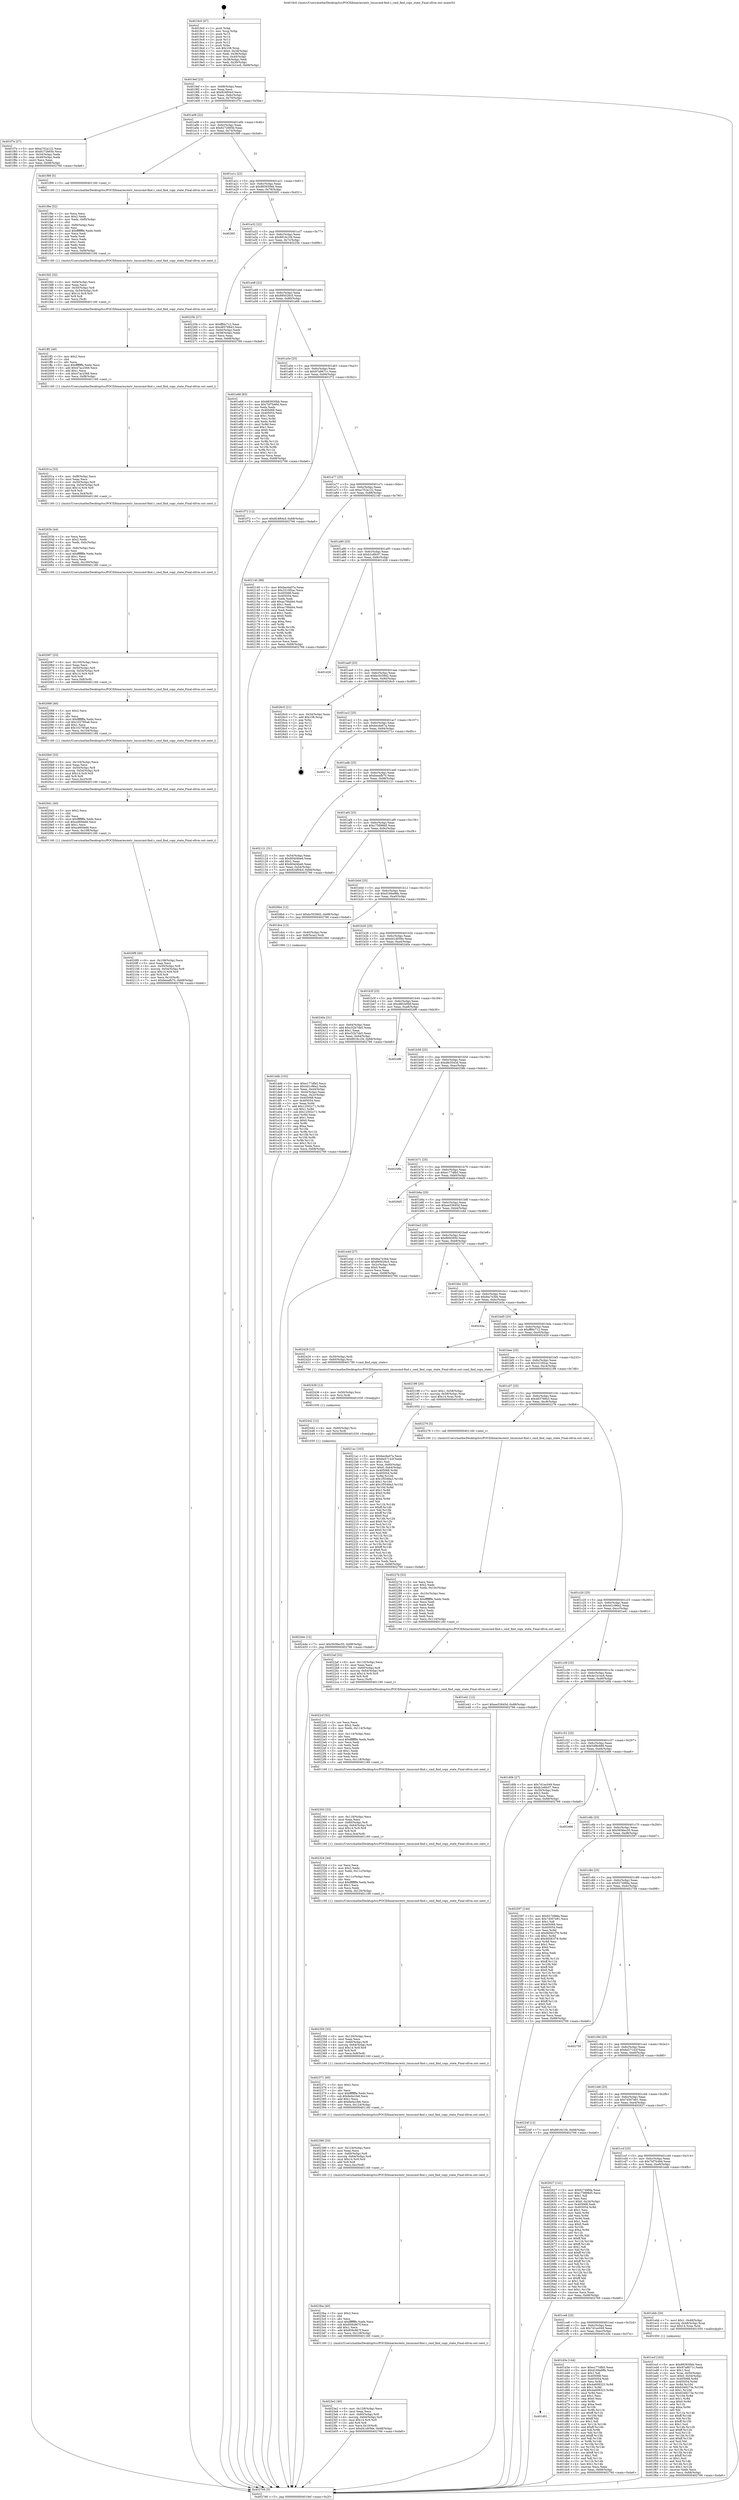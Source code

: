 digraph "0x4019c0" {
  label = "0x4019c0 (/mnt/c/Users/mathe/Desktop/tcc/POCII/binaries/extr_tmuxcmd-find.c_cmd_find_copy_state_Final-ollvm.out::main(0))"
  labelloc = "t"
  node[shape=record]

  Entry [label="",width=0.3,height=0.3,shape=circle,fillcolor=black,style=filled]
  "0x4019ef" [label="{
     0x4019ef [23]\l
     | [instrs]\l
     &nbsp;&nbsp;0x4019ef \<+3\>: mov -0x68(%rbp),%eax\l
     &nbsp;&nbsp;0x4019f2 \<+2\>: mov %eax,%ecx\l
     &nbsp;&nbsp;0x4019f4 \<+6\>: sub $0x824f04cf,%ecx\l
     &nbsp;&nbsp;0x4019fa \<+3\>: mov %eax,-0x6c(%rbp)\l
     &nbsp;&nbsp;0x4019fd \<+3\>: mov %ecx,-0x70(%rbp)\l
     &nbsp;&nbsp;0x401a00 \<+6\>: je 0000000000401f7e \<main+0x5be\>\l
  }"]
  "0x401f7e" [label="{
     0x401f7e [27]\l
     | [instrs]\l
     &nbsp;&nbsp;0x401f7e \<+5\>: mov $0xa752a122,%eax\l
     &nbsp;&nbsp;0x401f83 \<+5\>: mov $0x8272665b,%ecx\l
     &nbsp;&nbsp;0x401f88 \<+3\>: mov -0x54(%rbp),%edx\l
     &nbsp;&nbsp;0x401f8b \<+3\>: cmp -0x48(%rbp),%edx\l
     &nbsp;&nbsp;0x401f8e \<+3\>: cmovl %ecx,%eax\l
     &nbsp;&nbsp;0x401f91 \<+3\>: mov %eax,-0x68(%rbp)\l
     &nbsp;&nbsp;0x401f94 \<+5\>: jmp 0000000000402766 \<main+0xda6\>\l
  }"]
  "0x401a06" [label="{
     0x401a06 [22]\l
     | [instrs]\l
     &nbsp;&nbsp;0x401a06 \<+5\>: jmp 0000000000401a0b \<main+0x4b\>\l
     &nbsp;&nbsp;0x401a0b \<+3\>: mov -0x6c(%rbp),%eax\l
     &nbsp;&nbsp;0x401a0e \<+5\>: sub $0x8272665b,%eax\l
     &nbsp;&nbsp;0x401a13 \<+3\>: mov %eax,-0x74(%rbp)\l
     &nbsp;&nbsp;0x401a16 \<+6\>: je 0000000000401f99 \<main+0x5d9\>\l
  }"]
  Exit [label="",width=0.3,height=0.3,shape=circle,fillcolor=black,style=filled,peripheries=2]
  "0x401f99" [label="{
     0x401f99 [5]\l
     | [instrs]\l
     &nbsp;&nbsp;0x401f99 \<+5\>: call 0000000000401160 \<next_i\>\l
     | [calls]\l
     &nbsp;&nbsp;0x401160 \{1\} (/mnt/c/Users/mathe/Desktop/tcc/POCII/binaries/extr_tmuxcmd-find.c_cmd_find_copy_state_Final-ollvm.out::next_i)\l
  }"]
  "0x401a1c" [label="{
     0x401a1c [22]\l
     | [instrs]\l
     &nbsp;&nbsp;0x401a1c \<+5\>: jmp 0000000000401a21 \<main+0x61\>\l
     &nbsp;&nbsp;0x401a21 \<+3\>: mov -0x6c(%rbp),%eax\l
     &nbsp;&nbsp;0x401a24 \<+5\>: sub $0x883930bb,%eax\l
     &nbsp;&nbsp;0x401a29 \<+3\>: mov %eax,-0x78(%rbp)\l
     &nbsp;&nbsp;0x401a2c \<+6\>: je 00000000004026f1 \<main+0xd31\>\l
  }"]
  "0x40244e" [label="{
     0x40244e [12]\l
     | [instrs]\l
     &nbsp;&nbsp;0x40244e \<+7\>: movl $0x5936ec50,-0x68(%rbp)\l
     &nbsp;&nbsp;0x402455 \<+5\>: jmp 0000000000402766 \<main+0xda6\>\l
  }"]
  "0x4026f1" [label="{
     0x4026f1\l
  }", style=dashed]
  "0x401a32" [label="{
     0x401a32 [22]\l
     | [instrs]\l
     &nbsp;&nbsp;0x401a32 \<+5\>: jmp 0000000000401a37 \<main+0x77\>\l
     &nbsp;&nbsp;0x401a37 \<+3\>: mov -0x6c(%rbp),%eax\l
     &nbsp;&nbsp;0x401a3a \<+5\>: sub $0x8916c1f4,%eax\l
     &nbsp;&nbsp;0x401a3f \<+3\>: mov %eax,-0x7c(%rbp)\l
     &nbsp;&nbsp;0x401a42 \<+6\>: je 000000000040225b \<main+0x89b\>\l
  }"]
  "0x402442" [label="{
     0x402442 [12]\l
     | [instrs]\l
     &nbsp;&nbsp;0x402442 \<+4\>: mov -0x60(%rbp),%rsi\l
     &nbsp;&nbsp;0x402446 \<+3\>: mov %rsi,%rdi\l
     &nbsp;&nbsp;0x402449 \<+5\>: call 0000000000401030 \<free@plt\>\l
     | [calls]\l
     &nbsp;&nbsp;0x401030 \{1\} (unknown)\l
  }"]
  "0x40225b" [label="{
     0x40225b [27]\l
     | [instrs]\l
     &nbsp;&nbsp;0x40225b \<+5\>: mov $0xfffdc712,%eax\l
     &nbsp;&nbsp;0x402260 \<+5\>: mov $0x48376843,%ecx\l
     &nbsp;&nbsp;0x402265 \<+3\>: mov -0x64(%rbp),%edx\l
     &nbsp;&nbsp;0x402268 \<+3\>: cmp -0x58(%rbp),%edx\l
     &nbsp;&nbsp;0x40226b \<+3\>: cmovl %ecx,%eax\l
     &nbsp;&nbsp;0x40226e \<+3\>: mov %eax,-0x68(%rbp)\l
     &nbsp;&nbsp;0x402271 \<+5\>: jmp 0000000000402766 \<main+0xda6\>\l
  }"]
  "0x401a48" [label="{
     0x401a48 [22]\l
     | [instrs]\l
     &nbsp;&nbsp;0x401a48 \<+5\>: jmp 0000000000401a4d \<main+0x8d\>\l
     &nbsp;&nbsp;0x401a4d \<+3\>: mov -0x6c(%rbp),%eax\l
     &nbsp;&nbsp;0x401a50 \<+5\>: sub $0x895026c5,%eax\l
     &nbsp;&nbsp;0x401a55 \<+3\>: mov %eax,-0x80(%rbp)\l
     &nbsp;&nbsp;0x401a58 \<+6\>: je 0000000000401e68 \<main+0x4a8\>\l
  }"]
  "0x402436" [label="{
     0x402436 [12]\l
     | [instrs]\l
     &nbsp;&nbsp;0x402436 \<+4\>: mov -0x50(%rbp),%rsi\l
     &nbsp;&nbsp;0x40243a \<+3\>: mov %rsi,%rdi\l
     &nbsp;&nbsp;0x40243d \<+5\>: call 0000000000401030 \<free@plt\>\l
     | [calls]\l
     &nbsp;&nbsp;0x401030 \{1\} (unknown)\l
  }"]
  "0x401e68" [label="{
     0x401e68 [83]\l
     | [instrs]\l
     &nbsp;&nbsp;0x401e68 \<+5\>: mov $0x883930bb,%eax\l
     &nbsp;&nbsp;0x401e6d \<+5\>: mov $0x7bf7b46d,%ecx\l
     &nbsp;&nbsp;0x401e72 \<+2\>: xor %edx,%edx\l
     &nbsp;&nbsp;0x401e74 \<+7\>: mov 0x405068,%esi\l
     &nbsp;&nbsp;0x401e7b \<+7\>: mov 0x405054,%edi\l
     &nbsp;&nbsp;0x401e82 \<+3\>: sub $0x1,%edx\l
     &nbsp;&nbsp;0x401e85 \<+3\>: mov %esi,%r8d\l
     &nbsp;&nbsp;0x401e88 \<+3\>: add %edx,%r8d\l
     &nbsp;&nbsp;0x401e8b \<+4\>: imul %r8d,%esi\l
     &nbsp;&nbsp;0x401e8f \<+3\>: and $0x1,%esi\l
     &nbsp;&nbsp;0x401e92 \<+3\>: cmp $0x0,%esi\l
     &nbsp;&nbsp;0x401e95 \<+4\>: sete %r9b\l
     &nbsp;&nbsp;0x401e99 \<+3\>: cmp $0xa,%edi\l
     &nbsp;&nbsp;0x401e9c \<+4\>: setl %r10b\l
     &nbsp;&nbsp;0x401ea0 \<+3\>: mov %r9b,%r11b\l
     &nbsp;&nbsp;0x401ea3 \<+3\>: and %r10b,%r11b\l
     &nbsp;&nbsp;0x401ea6 \<+3\>: xor %r10b,%r9b\l
     &nbsp;&nbsp;0x401ea9 \<+3\>: or %r9b,%r11b\l
     &nbsp;&nbsp;0x401eac \<+4\>: test $0x1,%r11b\l
     &nbsp;&nbsp;0x401eb0 \<+3\>: cmovne %ecx,%eax\l
     &nbsp;&nbsp;0x401eb3 \<+3\>: mov %eax,-0x68(%rbp)\l
     &nbsp;&nbsp;0x401eb6 \<+5\>: jmp 0000000000402766 \<main+0xda6\>\l
  }"]
  "0x401a5e" [label="{
     0x401a5e [25]\l
     | [instrs]\l
     &nbsp;&nbsp;0x401a5e \<+5\>: jmp 0000000000401a63 \<main+0xa3\>\l
     &nbsp;&nbsp;0x401a63 \<+3\>: mov -0x6c(%rbp),%eax\l
     &nbsp;&nbsp;0x401a66 \<+5\>: sub $0x97a8671c,%eax\l
     &nbsp;&nbsp;0x401a6b \<+6\>: mov %eax,-0x84(%rbp)\l
     &nbsp;&nbsp;0x401a71 \<+6\>: je 0000000000401f72 \<main+0x5b2\>\l
  }"]
  "0x4023e2" [label="{
     0x4023e2 [40]\l
     | [instrs]\l
     &nbsp;&nbsp;0x4023e2 \<+6\>: mov -0x128(%rbp),%ecx\l
     &nbsp;&nbsp;0x4023e8 \<+3\>: imul %eax,%ecx\l
     &nbsp;&nbsp;0x4023eb \<+4\>: mov -0x60(%rbp),%r8\l
     &nbsp;&nbsp;0x4023ef \<+4\>: movslq -0x64(%rbp),%r9\l
     &nbsp;&nbsp;0x4023f3 \<+4\>: imul $0x14,%r9,%r9\l
     &nbsp;&nbsp;0x4023f7 \<+3\>: add %r9,%r8\l
     &nbsp;&nbsp;0x4023fa \<+4\>: mov %ecx,0x10(%r8)\l
     &nbsp;&nbsp;0x4023fe \<+7\>: movl $0xd41d056e,-0x68(%rbp)\l
     &nbsp;&nbsp;0x402405 \<+5\>: jmp 0000000000402766 \<main+0xda6\>\l
  }"]
  "0x401f72" [label="{
     0x401f72 [12]\l
     | [instrs]\l
     &nbsp;&nbsp;0x401f72 \<+7\>: movl $0x824f04cf,-0x68(%rbp)\l
     &nbsp;&nbsp;0x401f79 \<+5\>: jmp 0000000000402766 \<main+0xda6\>\l
  }"]
  "0x401a77" [label="{
     0x401a77 [25]\l
     | [instrs]\l
     &nbsp;&nbsp;0x401a77 \<+5\>: jmp 0000000000401a7c \<main+0xbc\>\l
     &nbsp;&nbsp;0x401a7c \<+3\>: mov -0x6c(%rbp),%eax\l
     &nbsp;&nbsp;0x401a7f \<+5\>: sub $0xa752a122,%eax\l
     &nbsp;&nbsp;0x401a84 \<+6\>: mov %eax,-0x88(%rbp)\l
     &nbsp;&nbsp;0x401a8a \<+6\>: je 0000000000402140 \<main+0x780\>\l
  }"]
  "0x4023ba" [label="{
     0x4023ba [40]\l
     | [instrs]\l
     &nbsp;&nbsp;0x4023ba \<+5\>: mov $0x2,%ecx\l
     &nbsp;&nbsp;0x4023bf \<+1\>: cltd\l
     &nbsp;&nbsp;0x4023c0 \<+2\>: idiv %ecx\l
     &nbsp;&nbsp;0x4023c2 \<+6\>: imul $0xfffffffe,%edx,%ecx\l
     &nbsp;&nbsp;0x4023c8 \<+6\>: sub $0x858c867f,%ecx\l
     &nbsp;&nbsp;0x4023ce \<+3\>: add $0x1,%ecx\l
     &nbsp;&nbsp;0x4023d1 \<+6\>: add $0x858c867f,%ecx\l
     &nbsp;&nbsp;0x4023d7 \<+6\>: mov %ecx,-0x128(%rbp)\l
     &nbsp;&nbsp;0x4023dd \<+5\>: call 0000000000401160 \<next_i\>\l
     | [calls]\l
     &nbsp;&nbsp;0x401160 \{1\} (/mnt/c/Users/mathe/Desktop/tcc/POCII/binaries/extr_tmuxcmd-find.c_cmd_find_copy_state_Final-ollvm.out::next_i)\l
  }"]
  "0x402140" [label="{
     0x402140 [88]\l
     | [instrs]\l
     &nbsp;&nbsp;0x402140 \<+5\>: mov $0xbec6a07a,%eax\l
     &nbsp;&nbsp;0x402145 \<+5\>: mov $0x3310f2ac,%ecx\l
     &nbsp;&nbsp;0x40214a \<+7\>: mov 0x405068,%edx\l
     &nbsp;&nbsp;0x402151 \<+7\>: mov 0x405054,%esi\l
     &nbsp;&nbsp;0x402158 \<+2\>: mov %edx,%edi\l
     &nbsp;&nbsp;0x40215a \<+6\>: add $0xac76bbb4,%edi\l
     &nbsp;&nbsp;0x402160 \<+3\>: sub $0x1,%edi\l
     &nbsp;&nbsp;0x402163 \<+6\>: sub $0xac76bbb4,%edi\l
     &nbsp;&nbsp;0x402169 \<+3\>: imul %edi,%edx\l
     &nbsp;&nbsp;0x40216c \<+3\>: and $0x1,%edx\l
     &nbsp;&nbsp;0x40216f \<+3\>: cmp $0x0,%edx\l
     &nbsp;&nbsp;0x402172 \<+4\>: sete %r8b\l
     &nbsp;&nbsp;0x402176 \<+3\>: cmp $0xa,%esi\l
     &nbsp;&nbsp;0x402179 \<+4\>: setl %r9b\l
     &nbsp;&nbsp;0x40217d \<+3\>: mov %r8b,%r10b\l
     &nbsp;&nbsp;0x402180 \<+3\>: and %r9b,%r10b\l
     &nbsp;&nbsp;0x402183 \<+3\>: xor %r9b,%r8b\l
     &nbsp;&nbsp;0x402186 \<+3\>: or %r8b,%r10b\l
     &nbsp;&nbsp;0x402189 \<+4\>: test $0x1,%r10b\l
     &nbsp;&nbsp;0x40218d \<+3\>: cmovne %ecx,%eax\l
     &nbsp;&nbsp;0x402190 \<+3\>: mov %eax,-0x68(%rbp)\l
     &nbsp;&nbsp;0x402193 \<+5\>: jmp 0000000000402766 \<main+0xda6\>\l
  }"]
  "0x401a90" [label="{
     0x401a90 [25]\l
     | [instrs]\l
     &nbsp;&nbsp;0x401a90 \<+5\>: jmp 0000000000401a95 \<main+0xd5\>\l
     &nbsp;&nbsp;0x401a95 \<+3\>: mov -0x6c(%rbp),%eax\l
     &nbsp;&nbsp;0x401a98 \<+5\>: sub $0xb1e6fc07,%eax\l
     &nbsp;&nbsp;0x401a9d \<+6\>: mov %eax,-0x8c(%rbp)\l
     &nbsp;&nbsp;0x401aa3 \<+6\>: je 0000000000401d26 \<main+0x366\>\l
  }"]
  "0x402399" [label="{
     0x402399 [33]\l
     | [instrs]\l
     &nbsp;&nbsp;0x402399 \<+6\>: mov -0x124(%rbp),%ecx\l
     &nbsp;&nbsp;0x40239f \<+3\>: imul %eax,%ecx\l
     &nbsp;&nbsp;0x4023a2 \<+4\>: mov -0x60(%rbp),%r8\l
     &nbsp;&nbsp;0x4023a6 \<+4\>: movslq -0x64(%rbp),%r9\l
     &nbsp;&nbsp;0x4023aa \<+4\>: imul $0x14,%r9,%r9\l
     &nbsp;&nbsp;0x4023ae \<+3\>: add %r9,%r8\l
     &nbsp;&nbsp;0x4023b1 \<+4\>: mov %ecx,0xc(%r8)\l
     &nbsp;&nbsp;0x4023b5 \<+5\>: call 0000000000401160 \<next_i\>\l
     | [calls]\l
     &nbsp;&nbsp;0x401160 \{1\} (/mnt/c/Users/mathe/Desktop/tcc/POCII/binaries/extr_tmuxcmd-find.c_cmd_find_copy_state_Final-ollvm.out::next_i)\l
  }"]
  "0x401d26" [label="{
     0x401d26\l
  }", style=dashed]
  "0x401aa9" [label="{
     0x401aa9 [25]\l
     | [instrs]\l
     &nbsp;&nbsp;0x401aa9 \<+5\>: jmp 0000000000401aae \<main+0xee\>\l
     &nbsp;&nbsp;0x401aae \<+3\>: mov -0x6c(%rbp),%eax\l
     &nbsp;&nbsp;0x401ab1 \<+5\>: sub $0xbc5039d2,%eax\l
     &nbsp;&nbsp;0x401ab6 \<+6\>: mov %eax,-0x90(%rbp)\l
     &nbsp;&nbsp;0x401abc \<+6\>: je 00000000004026c0 \<main+0xd00\>\l
  }"]
  "0x402371" [label="{
     0x402371 [40]\l
     | [instrs]\l
     &nbsp;&nbsp;0x402371 \<+5\>: mov $0x2,%ecx\l
     &nbsp;&nbsp;0x402376 \<+1\>: cltd\l
     &nbsp;&nbsp;0x402377 \<+2\>: idiv %ecx\l
     &nbsp;&nbsp;0x402379 \<+6\>: imul $0xfffffffe,%edx,%ecx\l
     &nbsp;&nbsp;0x40237f \<+6\>: sub $0x8e0a1fe6,%ecx\l
     &nbsp;&nbsp;0x402385 \<+3\>: add $0x1,%ecx\l
     &nbsp;&nbsp;0x402388 \<+6\>: add $0x8e0a1fe6,%ecx\l
     &nbsp;&nbsp;0x40238e \<+6\>: mov %ecx,-0x124(%rbp)\l
     &nbsp;&nbsp;0x402394 \<+5\>: call 0000000000401160 \<next_i\>\l
     | [calls]\l
     &nbsp;&nbsp;0x401160 \{1\} (/mnt/c/Users/mathe/Desktop/tcc/POCII/binaries/extr_tmuxcmd-find.c_cmd_find_copy_state_Final-ollvm.out::next_i)\l
  }"]
  "0x4026c0" [label="{
     0x4026c0 [21]\l
     | [instrs]\l
     &nbsp;&nbsp;0x4026c0 \<+3\>: mov -0x34(%rbp),%eax\l
     &nbsp;&nbsp;0x4026c3 \<+7\>: add $0x108,%rsp\l
     &nbsp;&nbsp;0x4026ca \<+1\>: pop %rbx\l
     &nbsp;&nbsp;0x4026cb \<+2\>: pop %r12\l
     &nbsp;&nbsp;0x4026cd \<+2\>: pop %r13\l
     &nbsp;&nbsp;0x4026cf \<+2\>: pop %r14\l
     &nbsp;&nbsp;0x4026d1 \<+2\>: pop %r15\l
     &nbsp;&nbsp;0x4026d3 \<+1\>: pop %rbp\l
     &nbsp;&nbsp;0x4026d4 \<+1\>: ret\l
  }"]
  "0x401ac2" [label="{
     0x401ac2 [25]\l
     | [instrs]\l
     &nbsp;&nbsp;0x401ac2 \<+5\>: jmp 0000000000401ac7 \<main+0x107\>\l
     &nbsp;&nbsp;0x401ac7 \<+3\>: mov -0x6c(%rbp),%eax\l
     &nbsp;&nbsp;0x401aca \<+5\>: sub $0xbec6a07a,%eax\l
     &nbsp;&nbsp;0x401acf \<+6\>: mov %eax,-0x94(%rbp)\l
     &nbsp;&nbsp;0x401ad5 \<+6\>: je 000000000040271c \<main+0xd5c\>\l
  }"]
  "0x402350" [label="{
     0x402350 [33]\l
     | [instrs]\l
     &nbsp;&nbsp;0x402350 \<+6\>: mov -0x120(%rbp),%ecx\l
     &nbsp;&nbsp;0x402356 \<+3\>: imul %eax,%ecx\l
     &nbsp;&nbsp;0x402359 \<+4\>: mov -0x60(%rbp),%r8\l
     &nbsp;&nbsp;0x40235d \<+4\>: movslq -0x64(%rbp),%r9\l
     &nbsp;&nbsp;0x402361 \<+4\>: imul $0x14,%r9,%r9\l
     &nbsp;&nbsp;0x402365 \<+3\>: add %r9,%r8\l
     &nbsp;&nbsp;0x402368 \<+4\>: mov %ecx,0x8(%r8)\l
     &nbsp;&nbsp;0x40236c \<+5\>: call 0000000000401160 \<next_i\>\l
     | [calls]\l
     &nbsp;&nbsp;0x401160 \{1\} (/mnt/c/Users/mathe/Desktop/tcc/POCII/binaries/extr_tmuxcmd-find.c_cmd_find_copy_state_Final-ollvm.out::next_i)\l
  }"]
  "0x40271c" [label="{
     0x40271c\l
  }", style=dashed]
  "0x401adb" [label="{
     0x401adb [25]\l
     | [instrs]\l
     &nbsp;&nbsp;0x401adb \<+5\>: jmp 0000000000401ae0 \<main+0x120\>\l
     &nbsp;&nbsp;0x401ae0 \<+3\>: mov -0x6c(%rbp),%eax\l
     &nbsp;&nbsp;0x401ae3 \<+5\>: sub $0xbeeafb70,%eax\l
     &nbsp;&nbsp;0x401ae8 \<+6\>: mov %eax,-0x98(%rbp)\l
     &nbsp;&nbsp;0x401aee \<+6\>: je 0000000000402121 \<main+0x761\>\l
  }"]
  "0x402324" [label="{
     0x402324 [44]\l
     | [instrs]\l
     &nbsp;&nbsp;0x402324 \<+2\>: xor %ecx,%ecx\l
     &nbsp;&nbsp;0x402326 \<+5\>: mov $0x2,%edx\l
     &nbsp;&nbsp;0x40232b \<+6\>: mov %edx,-0x11c(%rbp)\l
     &nbsp;&nbsp;0x402331 \<+1\>: cltd\l
     &nbsp;&nbsp;0x402332 \<+6\>: mov -0x11c(%rbp),%esi\l
     &nbsp;&nbsp;0x402338 \<+2\>: idiv %esi\l
     &nbsp;&nbsp;0x40233a \<+6\>: imul $0xfffffffe,%edx,%edx\l
     &nbsp;&nbsp;0x402340 \<+3\>: sub $0x1,%ecx\l
     &nbsp;&nbsp;0x402343 \<+2\>: sub %ecx,%edx\l
     &nbsp;&nbsp;0x402345 \<+6\>: mov %edx,-0x120(%rbp)\l
     &nbsp;&nbsp;0x40234b \<+5\>: call 0000000000401160 \<next_i\>\l
     | [calls]\l
     &nbsp;&nbsp;0x401160 \{1\} (/mnt/c/Users/mathe/Desktop/tcc/POCII/binaries/extr_tmuxcmd-find.c_cmd_find_copy_state_Final-ollvm.out::next_i)\l
  }"]
  "0x402121" [label="{
     0x402121 [31]\l
     | [instrs]\l
     &nbsp;&nbsp;0x402121 \<+3\>: mov -0x54(%rbp),%eax\l
     &nbsp;&nbsp;0x402124 \<+5\>: sub $0x804d4be6,%eax\l
     &nbsp;&nbsp;0x402129 \<+3\>: add $0x1,%eax\l
     &nbsp;&nbsp;0x40212c \<+5\>: add $0x804d4be6,%eax\l
     &nbsp;&nbsp;0x402131 \<+3\>: mov %eax,-0x54(%rbp)\l
     &nbsp;&nbsp;0x402134 \<+7\>: movl $0x824f04cf,-0x68(%rbp)\l
     &nbsp;&nbsp;0x40213b \<+5\>: jmp 0000000000402766 \<main+0xda6\>\l
  }"]
  "0x401af4" [label="{
     0x401af4 [25]\l
     | [instrs]\l
     &nbsp;&nbsp;0x401af4 \<+5\>: jmp 0000000000401af9 \<main+0x139\>\l
     &nbsp;&nbsp;0x401af9 \<+3\>: mov -0x6c(%rbp),%eax\l
     &nbsp;&nbsp;0x401afc \<+5\>: sub $0xc75898d5,%eax\l
     &nbsp;&nbsp;0x401b01 \<+6\>: mov %eax,-0x9c(%rbp)\l
     &nbsp;&nbsp;0x401b07 \<+6\>: je 00000000004026b4 \<main+0xcf4\>\l
  }"]
  "0x402303" [label="{
     0x402303 [33]\l
     | [instrs]\l
     &nbsp;&nbsp;0x402303 \<+6\>: mov -0x118(%rbp),%ecx\l
     &nbsp;&nbsp;0x402309 \<+3\>: imul %eax,%ecx\l
     &nbsp;&nbsp;0x40230c \<+4\>: mov -0x60(%rbp),%r8\l
     &nbsp;&nbsp;0x402310 \<+4\>: movslq -0x64(%rbp),%r9\l
     &nbsp;&nbsp;0x402314 \<+4\>: imul $0x14,%r9,%r9\l
     &nbsp;&nbsp;0x402318 \<+3\>: add %r9,%r8\l
     &nbsp;&nbsp;0x40231b \<+4\>: mov %ecx,0x4(%r8)\l
     &nbsp;&nbsp;0x40231f \<+5\>: call 0000000000401160 \<next_i\>\l
     | [calls]\l
     &nbsp;&nbsp;0x401160 \{1\} (/mnt/c/Users/mathe/Desktop/tcc/POCII/binaries/extr_tmuxcmd-find.c_cmd_find_copy_state_Final-ollvm.out::next_i)\l
  }"]
  "0x4026b4" [label="{
     0x4026b4 [12]\l
     | [instrs]\l
     &nbsp;&nbsp;0x4026b4 \<+7\>: movl $0xbc5039d2,-0x68(%rbp)\l
     &nbsp;&nbsp;0x4026bb \<+5\>: jmp 0000000000402766 \<main+0xda6\>\l
  }"]
  "0x401b0d" [label="{
     0x401b0d [25]\l
     | [instrs]\l
     &nbsp;&nbsp;0x401b0d \<+5\>: jmp 0000000000401b12 \<main+0x152\>\l
     &nbsp;&nbsp;0x401b12 \<+3\>: mov -0x6c(%rbp),%eax\l
     &nbsp;&nbsp;0x401b15 \<+5\>: sub $0xd169a98b,%eax\l
     &nbsp;&nbsp;0x401b1a \<+6\>: mov %eax,-0xa0(%rbp)\l
     &nbsp;&nbsp;0x401b20 \<+6\>: je 0000000000401dce \<main+0x40e\>\l
  }"]
  "0x4022cf" [label="{
     0x4022cf [52]\l
     | [instrs]\l
     &nbsp;&nbsp;0x4022cf \<+2\>: xor %ecx,%ecx\l
     &nbsp;&nbsp;0x4022d1 \<+5\>: mov $0x2,%edx\l
     &nbsp;&nbsp;0x4022d6 \<+6\>: mov %edx,-0x114(%rbp)\l
     &nbsp;&nbsp;0x4022dc \<+1\>: cltd\l
     &nbsp;&nbsp;0x4022dd \<+6\>: mov -0x114(%rbp),%esi\l
     &nbsp;&nbsp;0x4022e3 \<+2\>: idiv %esi\l
     &nbsp;&nbsp;0x4022e5 \<+6\>: imul $0xfffffffe,%edx,%edx\l
     &nbsp;&nbsp;0x4022eb \<+2\>: mov %ecx,%edi\l
     &nbsp;&nbsp;0x4022ed \<+2\>: sub %edx,%edi\l
     &nbsp;&nbsp;0x4022ef \<+2\>: mov %ecx,%edx\l
     &nbsp;&nbsp;0x4022f1 \<+3\>: sub $0x1,%edx\l
     &nbsp;&nbsp;0x4022f4 \<+2\>: add %edx,%edi\l
     &nbsp;&nbsp;0x4022f6 \<+2\>: sub %edi,%ecx\l
     &nbsp;&nbsp;0x4022f8 \<+6\>: mov %ecx,-0x118(%rbp)\l
     &nbsp;&nbsp;0x4022fe \<+5\>: call 0000000000401160 \<next_i\>\l
     | [calls]\l
     &nbsp;&nbsp;0x401160 \{1\} (/mnt/c/Users/mathe/Desktop/tcc/POCII/binaries/extr_tmuxcmd-find.c_cmd_find_copy_state_Final-ollvm.out::next_i)\l
  }"]
  "0x401dce" [label="{
     0x401dce [13]\l
     | [instrs]\l
     &nbsp;&nbsp;0x401dce \<+4\>: mov -0x40(%rbp),%rax\l
     &nbsp;&nbsp;0x401dd2 \<+4\>: mov 0x8(%rax),%rdi\l
     &nbsp;&nbsp;0x401dd6 \<+5\>: call 0000000000401060 \<atoi@plt\>\l
     | [calls]\l
     &nbsp;&nbsp;0x401060 \{1\} (unknown)\l
  }"]
  "0x401b26" [label="{
     0x401b26 [25]\l
     | [instrs]\l
     &nbsp;&nbsp;0x401b26 \<+5\>: jmp 0000000000401b2b \<main+0x16b\>\l
     &nbsp;&nbsp;0x401b2b \<+3\>: mov -0x6c(%rbp),%eax\l
     &nbsp;&nbsp;0x401b2e \<+5\>: sub $0xd41d056e,%eax\l
     &nbsp;&nbsp;0x401b33 \<+6\>: mov %eax,-0xa4(%rbp)\l
     &nbsp;&nbsp;0x401b39 \<+6\>: je 000000000040240a \<main+0xa4a\>\l
  }"]
  "0x4022af" [label="{
     0x4022af [32]\l
     | [instrs]\l
     &nbsp;&nbsp;0x4022af \<+6\>: mov -0x110(%rbp),%ecx\l
     &nbsp;&nbsp;0x4022b5 \<+3\>: imul %eax,%ecx\l
     &nbsp;&nbsp;0x4022b8 \<+4\>: mov -0x60(%rbp),%r8\l
     &nbsp;&nbsp;0x4022bc \<+4\>: movslq -0x64(%rbp),%r9\l
     &nbsp;&nbsp;0x4022c0 \<+4\>: imul $0x14,%r9,%r9\l
     &nbsp;&nbsp;0x4022c4 \<+3\>: add %r9,%r8\l
     &nbsp;&nbsp;0x4022c7 \<+3\>: mov %ecx,(%r8)\l
     &nbsp;&nbsp;0x4022ca \<+5\>: call 0000000000401160 \<next_i\>\l
     | [calls]\l
     &nbsp;&nbsp;0x401160 \{1\} (/mnt/c/Users/mathe/Desktop/tcc/POCII/binaries/extr_tmuxcmd-find.c_cmd_find_copy_state_Final-ollvm.out::next_i)\l
  }"]
  "0x40240a" [label="{
     0x40240a [31]\l
     | [instrs]\l
     &nbsp;&nbsp;0x40240a \<+3\>: mov -0x64(%rbp),%eax\l
     &nbsp;&nbsp;0x40240d \<+5\>: add $0xc52b7de5,%eax\l
     &nbsp;&nbsp;0x402412 \<+3\>: add $0x1,%eax\l
     &nbsp;&nbsp;0x402415 \<+5\>: sub $0xc52b7de5,%eax\l
     &nbsp;&nbsp;0x40241a \<+3\>: mov %eax,-0x64(%rbp)\l
     &nbsp;&nbsp;0x40241d \<+7\>: movl $0x8916c1f4,-0x68(%rbp)\l
     &nbsp;&nbsp;0x402424 \<+5\>: jmp 0000000000402766 \<main+0xda6\>\l
  }"]
  "0x401b3f" [label="{
     0x401b3f [25]\l
     | [instrs]\l
     &nbsp;&nbsp;0x401b3f \<+5\>: jmp 0000000000401b44 \<main+0x184\>\l
     &nbsp;&nbsp;0x401b44 \<+3\>: mov -0x6c(%rbp),%eax\l
     &nbsp;&nbsp;0x401b47 \<+5\>: sub $0xd802d5bf,%eax\l
     &nbsp;&nbsp;0x401b4c \<+6\>: mov %eax,-0xa8(%rbp)\l
     &nbsp;&nbsp;0x401b52 \<+6\>: je 00000000004024f6 \<main+0xb36\>\l
  }"]
  "0x40227b" [label="{
     0x40227b [52]\l
     | [instrs]\l
     &nbsp;&nbsp;0x40227b \<+2\>: xor %ecx,%ecx\l
     &nbsp;&nbsp;0x40227d \<+5\>: mov $0x2,%edx\l
     &nbsp;&nbsp;0x402282 \<+6\>: mov %edx,-0x10c(%rbp)\l
     &nbsp;&nbsp;0x402288 \<+1\>: cltd\l
     &nbsp;&nbsp;0x402289 \<+6\>: mov -0x10c(%rbp),%esi\l
     &nbsp;&nbsp;0x40228f \<+2\>: idiv %esi\l
     &nbsp;&nbsp;0x402291 \<+6\>: imul $0xfffffffe,%edx,%edx\l
     &nbsp;&nbsp;0x402297 \<+2\>: mov %ecx,%edi\l
     &nbsp;&nbsp;0x402299 \<+2\>: sub %edx,%edi\l
     &nbsp;&nbsp;0x40229b \<+2\>: mov %ecx,%edx\l
     &nbsp;&nbsp;0x40229d \<+3\>: sub $0x1,%edx\l
     &nbsp;&nbsp;0x4022a0 \<+2\>: add %edx,%edi\l
     &nbsp;&nbsp;0x4022a2 \<+2\>: sub %edi,%ecx\l
     &nbsp;&nbsp;0x4022a4 \<+6\>: mov %ecx,-0x110(%rbp)\l
     &nbsp;&nbsp;0x4022aa \<+5\>: call 0000000000401160 \<next_i\>\l
     | [calls]\l
     &nbsp;&nbsp;0x401160 \{1\} (/mnt/c/Users/mathe/Desktop/tcc/POCII/binaries/extr_tmuxcmd-find.c_cmd_find_copy_state_Final-ollvm.out::next_i)\l
  }"]
  "0x4024f6" [label="{
     0x4024f6\l
  }", style=dashed]
  "0x401b58" [label="{
     0x401b58 [25]\l
     | [instrs]\l
     &nbsp;&nbsp;0x401b58 \<+5\>: jmp 0000000000401b5d \<main+0x19d\>\l
     &nbsp;&nbsp;0x401b5d \<+3\>: mov -0x6c(%rbp),%eax\l
     &nbsp;&nbsp;0x401b60 \<+5\>: sub $0xdfe3543d,%eax\l
     &nbsp;&nbsp;0x401b65 \<+6\>: mov %eax,-0xac(%rbp)\l
     &nbsp;&nbsp;0x401b6b \<+6\>: je 000000000040258b \<main+0xbcb\>\l
  }"]
  "0x4021ac" [label="{
     0x4021ac [163]\l
     | [instrs]\l
     &nbsp;&nbsp;0x4021ac \<+5\>: mov $0xbec6a07a,%ecx\l
     &nbsp;&nbsp;0x4021b1 \<+5\>: mov $0x6a57142f,%edx\l
     &nbsp;&nbsp;0x4021b6 \<+3\>: mov $0x1,%sil\l
     &nbsp;&nbsp;0x4021b9 \<+4\>: mov %rax,-0x60(%rbp)\l
     &nbsp;&nbsp;0x4021bd \<+7\>: movl $0x0,-0x64(%rbp)\l
     &nbsp;&nbsp;0x4021c4 \<+8\>: mov 0x405068,%r8d\l
     &nbsp;&nbsp;0x4021cc \<+8\>: mov 0x405054,%r9d\l
     &nbsp;&nbsp;0x4021d4 \<+3\>: mov %r8d,%r10d\l
     &nbsp;&nbsp;0x4021d7 \<+7\>: sub $0x1f5548a3,%r10d\l
     &nbsp;&nbsp;0x4021de \<+4\>: sub $0x1,%r10d\l
     &nbsp;&nbsp;0x4021e2 \<+7\>: add $0x1f5548a3,%r10d\l
     &nbsp;&nbsp;0x4021e9 \<+4\>: imul %r10d,%r8d\l
     &nbsp;&nbsp;0x4021ed \<+4\>: and $0x1,%r8d\l
     &nbsp;&nbsp;0x4021f1 \<+4\>: cmp $0x0,%r8d\l
     &nbsp;&nbsp;0x4021f5 \<+4\>: sete %r11b\l
     &nbsp;&nbsp;0x4021f9 \<+4\>: cmp $0xa,%r9d\l
     &nbsp;&nbsp;0x4021fd \<+3\>: setl %bl\l
     &nbsp;&nbsp;0x402200 \<+3\>: mov %r11b,%r14b\l
     &nbsp;&nbsp;0x402203 \<+4\>: xor $0xff,%r14b\l
     &nbsp;&nbsp;0x402207 \<+3\>: mov %bl,%r15b\l
     &nbsp;&nbsp;0x40220a \<+4\>: xor $0xff,%r15b\l
     &nbsp;&nbsp;0x40220e \<+4\>: xor $0x0,%sil\l
     &nbsp;&nbsp;0x402212 \<+3\>: mov %r14b,%r12b\l
     &nbsp;&nbsp;0x402215 \<+4\>: and $0x0,%r12b\l
     &nbsp;&nbsp;0x402219 \<+3\>: and %sil,%r11b\l
     &nbsp;&nbsp;0x40221c \<+3\>: mov %r15b,%r13b\l
     &nbsp;&nbsp;0x40221f \<+4\>: and $0x0,%r13b\l
     &nbsp;&nbsp;0x402223 \<+3\>: and %sil,%bl\l
     &nbsp;&nbsp;0x402226 \<+3\>: or %r11b,%r12b\l
     &nbsp;&nbsp;0x402229 \<+3\>: or %bl,%r13b\l
     &nbsp;&nbsp;0x40222c \<+3\>: xor %r13b,%r12b\l
     &nbsp;&nbsp;0x40222f \<+3\>: or %r15b,%r14b\l
     &nbsp;&nbsp;0x402232 \<+4\>: xor $0xff,%r14b\l
     &nbsp;&nbsp;0x402236 \<+4\>: or $0x0,%sil\l
     &nbsp;&nbsp;0x40223a \<+3\>: and %sil,%r14b\l
     &nbsp;&nbsp;0x40223d \<+3\>: or %r14b,%r12b\l
     &nbsp;&nbsp;0x402240 \<+4\>: test $0x1,%r12b\l
     &nbsp;&nbsp;0x402244 \<+3\>: cmovne %edx,%ecx\l
     &nbsp;&nbsp;0x402247 \<+3\>: mov %ecx,-0x68(%rbp)\l
     &nbsp;&nbsp;0x40224a \<+5\>: jmp 0000000000402766 \<main+0xda6\>\l
  }"]
  "0x40258b" [label="{
     0x40258b\l
  }", style=dashed]
  "0x401b71" [label="{
     0x401b71 [25]\l
     | [instrs]\l
     &nbsp;&nbsp;0x401b71 \<+5\>: jmp 0000000000401b76 \<main+0x1b6\>\l
     &nbsp;&nbsp;0x401b76 \<+3\>: mov -0x6c(%rbp),%eax\l
     &nbsp;&nbsp;0x401b79 \<+5\>: sub $0xe177dfb5,%eax\l
     &nbsp;&nbsp;0x401b7e \<+6\>: mov %eax,-0xb0(%rbp)\l
     &nbsp;&nbsp;0x401b84 \<+6\>: je 00000000004026d5 \<main+0xd15\>\l
  }"]
  "0x4020f9" [label="{
     0x4020f9 [40]\l
     | [instrs]\l
     &nbsp;&nbsp;0x4020f9 \<+6\>: mov -0x108(%rbp),%ecx\l
     &nbsp;&nbsp;0x4020ff \<+3\>: imul %eax,%ecx\l
     &nbsp;&nbsp;0x402102 \<+4\>: mov -0x50(%rbp),%r8\l
     &nbsp;&nbsp;0x402106 \<+4\>: movslq -0x54(%rbp),%r9\l
     &nbsp;&nbsp;0x40210a \<+4\>: imul $0x14,%r9,%r9\l
     &nbsp;&nbsp;0x40210e \<+3\>: add %r9,%r8\l
     &nbsp;&nbsp;0x402111 \<+4\>: mov %ecx,0x10(%r8)\l
     &nbsp;&nbsp;0x402115 \<+7\>: movl $0xbeeafb70,-0x68(%rbp)\l
     &nbsp;&nbsp;0x40211c \<+5\>: jmp 0000000000402766 \<main+0xda6\>\l
  }"]
  "0x4026d5" [label="{
     0x4026d5\l
  }", style=dashed]
  "0x401b8a" [label="{
     0x401b8a [25]\l
     | [instrs]\l
     &nbsp;&nbsp;0x401b8a \<+5\>: jmp 0000000000401b8f \<main+0x1cf\>\l
     &nbsp;&nbsp;0x401b8f \<+3\>: mov -0x6c(%rbp),%eax\l
     &nbsp;&nbsp;0x401b92 \<+5\>: sub $0xee53645d,%eax\l
     &nbsp;&nbsp;0x401b97 \<+6\>: mov %eax,-0xb4(%rbp)\l
     &nbsp;&nbsp;0x401b9d \<+6\>: je 0000000000401e4d \<main+0x48d\>\l
  }"]
  "0x4020d1" [label="{
     0x4020d1 [40]\l
     | [instrs]\l
     &nbsp;&nbsp;0x4020d1 \<+5\>: mov $0x2,%ecx\l
     &nbsp;&nbsp;0x4020d6 \<+1\>: cltd\l
     &nbsp;&nbsp;0x4020d7 \<+2\>: idiv %ecx\l
     &nbsp;&nbsp;0x4020d9 \<+6\>: imul $0xfffffffe,%edx,%ecx\l
     &nbsp;&nbsp;0x4020df \<+6\>: sub $0xa460defd,%ecx\l
     &nbsp;&nbsp;0x4020e5 \<+3\>: add $0x1,%ecx\l
     &nbsp;&nbsp;0x4020e8 \<+6\>: add $0xa460defd,%ecx\l
     &nbsp;&nbsp;0x4020ee \<+6\>: mov %ecx,-0x108(%rbp)\l
     &nbsp;&nbsp;0x4020f4 \<+5\>: call 0000000000401160 \<next_i\>\l
     | [calls]\l
     &nbsp;&nbsp;0x401160 \{1\} (/mnt/c/Users/mathe/Desktop/tcc/POCII/binaries/extr_tmuxcmd-find.c_cmd_find_copy_state_Final-ollvm.out::next_i)\l
  }"]
  "0x401e4d" [label="{
     0x401e4d [27]\l
     | [instrs]\l
     &nbsp;&nbsp;0x401e4d \<+5\>: mov $0xfea7e3bb,%eax\l
     &nbsp;&nbsp;0x401e52 \<+5\>: mov $0x895026c5,%ecx\l
     &nbsp;&nbsp;0x401e57 \<+3\>: mov -0x2c(%rbp),%edx\l
     &nbsp;&nbsp;0x401e5a \<+3\>: cmp $0x0,%edx\l
     &nbsp;&nbsp;0x401e5d \<+3\>: cmove %ecx,%eax\l
     &nbsp;&nbsp;0x401e60 \<+3\>: mov %eax,-0x68(%rbp)\l
     &nbsp;&nbsp;0x401e63 \<+5\>: jmp 0000000000402766 \<main+0xda6\>\l
  }"]
  "0x401ba3" [label="{
     0x401ba3 [25]\l
     | [instrs]\l
     &nbsp;&nbsp;0x401ba3 \<+5\>: jmp 0000000000401ba8 \<main+0x1e8\>\l
     &nbsp;&nbsp;0x401ba8 \<+3\>: mov -0x6c(%rbp),%eax\l
     &nbsp;&nbsp;0x401bab \<+5\>: sub $0xf6f45950,%eax\l
     &nbsp;&nbsp;0x401bb0 \<+6\>: mov %eax,-0xb8(%rbp)\l
     &nbsp;&nbsp;0x401bb6 \<+6\>: je 0000000000402747 \<main+0xd87\>\l
  }"]
  "0x4020b0" [label="{
     0x4020b0 [33]\l
     | [instrs]\l
     &nbsp;&nbsp;0x4020b0 \<+6\>: mov -0x104(%rbp),%ecx\l
     &nbsp;&nbsp;0x4020b6 \<+3\>: imul %eax,%ecx\l
     &nbsp;&nbsp;0x4020b9 \<+4\>: mov -0x50(%rbp),%r8\l
     &nbsp;&nbsp;0x4020bd \<+4\>: movslq -0x54(%rbp),%r9\l
     &nbsp;&nbsp;0x4020c1 \<+4\>: imul $0x14,%r9,%r9\l
     &nbsp;&nbsp;0x4020c5 \<+3\>: add %r9,%r8\l
     &nbsp;&nbsp;0x4020c8 \<+4\>: mov %ecx,0xc(%r8)\l
     &nbsp;&nbsp;0x4020cc \<+5\>: call 0000000000401160 \<next_i\>\l
     | [calls]\l
     &nbsp;&nbsp;0x401160 \{1\} (/mnt/c/Users/mathe/Desktop/tcc/POCII/binaries/extr_tmuxcmd-find.c_cmd_find_copy_state_Final-ollvm.out::next_i)\l
  }"]
  "0x402747" [label="{
     0x402747\l
  }", style=dashed]
  "0x401bbc" [label="{
     0x401bbc [25]\l
     | [instrs]\l
     &nbsp;&nbsp;0x401bbc \<+5\>: jmp 0000000000401bc1 \<main+0x201\>\l
     &nbsp;&nbsp;0x401bc1 \<+3\>: mov -0x6c(%rbp),%eax\l
     &nbsp;&nbsp;0x401bc4 \<+5\>: sub $0xfea7e3bb,%eax\l
     &nbsp;&nbsp;0x401bc9 \<+6\>: mov %eax,-0xbc(%rbp)\l
     &nbsp;&nbsp;0x401bcf \<+6\>: je 000000000040245a \<main+0xa9a\>\l
  }"]
  "0x402088" [label="{
     0x402088 [40]\l
     | [instrs]\l
     &nbsp;&nbsp;0x402088 \<+5\>: mov $0x2,%ecx\l
     &nbsp;&nbsp;0x40208d \<+1\>: cltd\l
     &nbsp;&nbsp;0x40208e \<+2\>: idiv %ecx\l
     &nbsp;&nbsp;0x402090 \<+6\>: imul $0xfffffffe,%edx,%ecx\l
     &nbsp;&nbsp;0x402096 \<+6\>: sub $0x102785a6,%ecx\l
     &nbsp;&nbsp;0x40209c \<+3\>: add $0x1,%ecx\l
     &nbsp;&nbsp;0x40209f \<+6\>: add $0x102785a6,%ecx\l
     &nbsp;&nbsp;0x4020a5 \<+6\>: mov %ecx,-0x104(%rbp)\l
     &nbsp;&nbsp;0x4020ab \<+5\>: call 0000000000401160 \<next_i\>\l
     | [calls]\l
     &nbsp;&nbsp;0x401160 \{1\} (/mnt/c/Users/mathe/Desktop/tcc/POCII/binaries/extr_tmuxcmd-find.c_cmd_find_copy_state_Final-ollvm.out::next_i)\l
  }"]
  "0x40245a" [label="{
     0x40245a\l
  }", style=dashed]
  "0x401bd5" [label="{
     0x401bd5 [25]\l
     | [instrs]\l
     &nbsp;&nbsp;0x401bd5 \<+5\>: jmp 0000000000401bda \<main+0x21a\>\l
     &nbsp;&nbsp;0x401bda \<+3\>: mov -0x6c(%rbp),%eax\l
     &nbsp;&nbsp;0x401bdd \<+5\>: sub $0xfffdc712,%eax\l
     &nbsp;&nbsp;0x401be2 \<+6\>: mov %eax,-0xc0(%rbp)\l
     &nbsp;&nbsp;0x401be8 \<+6\>: je 0000000000402429 \<main+0xa69\>\l
  }"]
  "0x402067" [label="{
     0x402067 [33]\l
     | [instrs]\l
     &nbsp;&nbsp;0x402067 \<+6\>: mov -0x100(%rbp),%ecx\l
     &nbsp;&nbsp;0x40206d \<+3\>: imul %eax,%ecx\l
     &nbsp;&nbsp;0x402070 \<+4\>: mov -0x50(%rbp),%r8\l
     &nbsp;&nbsp;0x402074 \<+4\>: movslq -0x54(%rbp),%r9\l
     &nbsp;&nbsp;0x402078 \<+4\>: imul $0x14,%r9,%r9\l
     &nbsp;&nbsp;0x40207c \<+3\>: add %r9,%r8\l
     &nbsp;&nbsp;0x40207f \<+4\>: mov %ecx,0x8(%r8)\l
     &nbsp;&nbsp;0x402083 \<+5\>: call 0000000000401160 \<next_i\>\l
     | [calls]\l
     &nbsp;&nbsp;0x401160 \{1\} (/mnt/c/Users/mathe/Desktop/tcc/POCII/binaries/extr_tmuxcmd-find.c_cmd_find_copy_state_Final-ollvm.out::next_i)\l
  }"]
  "0x402429" [label="{
     0x402429 [13]\l
     | [instrs]\l
     &nbsp;&nbsp;0x402429 \<+4\>: mov -0x50(%rbp),%rdi\l
     &nbsp;&nbsp;0x40242d \<+4\>: mov -0x60(%rbp),%rsi\l
     &nbsp;&nbsp;0x402431 \<+5\>: call 0000000000401790 \<cmd_find_copy_state\>\l
     | [calls]\l
     &nbsp;&nbsp;0x401790 \{1\} (/mnt/c/Users/mathe/Desktop/tcc/POCII/binaries/extr_tmuxcmd-find.c_cmd_find_copy_state_Final-ollvm.out::cmd_find_copy_state)\l
  }"]
  "0x401bee" [label="{
     0x401bee [25]\l
     | [instrs]\l
     &nbsp;&nbsp;0x401bee \<+5\>: jmp 0000000000401bf3 \<main+0x233\>\l
     &nbsp;&nbsp;0x401bf3 \<+3\>: mov -0x6c(%rbp),%eax\l
     &nbsp;&nbsp;0x401bf6 \<+5\>: sub $0x3310f2ac,%eax\l
     &nbsp;&nbsp;0x401bfb \<+6\>: mov %eax,-0xc4(%rbp)\l
     &nbsp;&nbsp;0x401c01 \<+6\>: je 0000000000402198 \<main+0x7d8\>\l
  }"]
  "0x40203b" [label="{
     0x40203b [44]\l
     | [instrs]\l
     &nbsp;&nbsp;0x40203b \<+2\>: xor %ecx,%ecx\l
     &nbsp;&nbsp;0x40203d \<+5\>: mov $0x2,%edx\l
     &nbsp;&nbsp;0x402042 \<+6\>: mov %edx,-0xfc(%rbp)\l
     &nbsp;&nbsp;0x402048 \<+1\>: cltd\l
     &nbsp;&nbsp;0x402049 \<+6\>: mov -0xfc(%rbp),%esi\l
     &nbsp;&nbsp;0x40204f \<+2\>: idiv %esi\l
     &nbsp;&nbsp;0x402051 \<+6\>: imul $0xfffffffe,%edx,%edx\l
     &nbsp;&nbsp;0x402057 \<+3\>: sub $0x1,%ecx\l
     &nbsp;&nbsp;0x40205a \<+2\>: sub %ecx,%edx\l
     &nbsp;&nbsp;0x40205c \<+6\>: mov %edx,-0x100(%rbp)\l
     &nbsp;&nbsp;0x402062 \<+5\>: call 0000000000401160 \<next_i\>\l
     | [calls]\l
     &nbsp;&nbsp;0x401160 \{1\} (/mnt/c/Users/mathe/Desktop/tcc/POCII/binaries/extr_tmuxcmd-find.c_cmd_find_copy_state_Final-ollvm.out::next_i)\l
  }"]
  "0x402198" [label="{
     0x402198 [20]\l
     | [instrs]\l
     &nbsp;&nbsp;0x402198 \<+7\>: movl $0x1,-0x58(%rbp)\l
     &nbsp;&nbsp;0x40219f \<+4\>: movslq -0x58(%rbp),%rax\l
     &nbsp;&nbsp;0x4021a3 \<+4\>: imul $0x14,%rax,%rdi\l
     &nbsp;&nbsp;0x4021a7 \<+5\>: call 0000000000401050 \<malloc@plt\>\l
     | [calls]\l
     &nbsp;&nbsp;0x401050 \{1\} (unknown)\l
  }"]
  "0x401c07" [label="{
     0x401c07 [25]\l
     | [instrs]\l
     &nbsp;&nbsp;0x401c07 \<+5\>: jmp 0000000000401c0c \<main+0x24c\>\l
     &nbsp;&nbsp;0x401c0c \<+3\>: mov -0x6c(%rbp),%eax\l
     &nbsp;&nbsp;0x401c0f \<+5\>: sub $0x48376843,%eax\l
     &nbsp;&nbsp;0x401c14 \<+6\>: mov %eax,-0xc8(%rbp)\l
     &nbsp;&nbsp;0x401c1a \<+6\>: je 0000000000402276 \<main+0x8b6\>\l
  }"]
  "0x40201a" [label="{
     0x40201a [33]\l
     | [instrs]\l
     &nbsp;&nbsp;0x40201a \<+6\>: mov -0xf8(%rbp),%ecx\l
     &nbsp;&nbsp;0x402020 \<+3\>: imul %eax,%ecx\l
     &nbsp;&nbsp;0x402023 \<+4\>: mov -0x50(%rbp),%r8\l
     &nbsp;&nbsp;0x402027 \<+4\>: movslq -0x54(%rbp),%r9\l
     &nbsp;&nbsp;0x40202b \<+4\>: imul $0x14,%r9,%r9\l
     &nbsp;&nbsp;0x40202f \<+3\>: add %r9,%r8\l
     &nbsp;&nbsp;0x402032 \<+4\>: mov %ecx,0x4(%r8)\l
     &nbsp;&nbsp;0x402036 \<+5\>: call 0000000000401160 \<next_i\>\l
     | [calls]\l
     &nbsp;&nbsp;0x401160 \{1\} (/mnt/c/Users/mathe/Desktop/tcc/POCII/binaries/extr_tmuxcmd-find.c_cmd_find_copy_state_Final-ollvm.out::next_i)\l
  }"]
  "0x402276" [label="{
     0x402276 [5]\l
     | [instrs]\l
     &nbsp;&nbsp;0x402276 \<+5\>: call 0000000000401160 \<next_i\>\l
     | [calls]\l
     &nbsp;&nbsp;0x401160 \{1\} (/mnt/c/Users/mathe/Desktop/tcc/POCII/binaries/extr_tmuxcmd-find.c_cmd_find_copy_state_Final-ollvm.out::next_i)\l
  }"]
  "0x401c20" [label="{
     0x401c20 [25]\l
     | [instrs]\l
     &nbsp;&nbsp;0x401c20 \<+5\>: jmp 0000000000401c25 \<main+0x265\>\l
     &nbsp;&nbsp;0x401c25 \<+3\>: mov -0x6c(%rbp),%eax\l
     &nbsp;&nbsp;0x401c28 \<+5\>: sub $0x4d1c96e2,%eax\l
     &nbsp;&nbsp;0x401c2d \<+6\>: mov %eax,-0xcc(%rbp)\l
     &nbsp;&nbsp;0x401c33 \<+6\>: je 0000000000401e41 \<main+0x481\>\l
  }"]
  "0x401ff2" [label="{
     0x401ff2 [40]\l
     | [instrs]\l
     &nbsp;&nbsp;0x401ff2 \<+5\>: mov $0x2,%ecx\l
     &nbsp;&nbsp;0x401ff7 \<+1\>: cltd\l
     &nbsp;&nbsp;0x401ff8 \<+2\>: idiv %ecx\l
     &nbsp;&nbsp;0x401ffa \<+6\>: imul $0xfffffffe,%edx,%ecx\l
     &nbsp;&nbsp;0x402000 \<+6\>: add $0x47ac2568,%ecx\l
     &nbsp;&nbsp;0x402006 \<+3\>: add $0x1,%ecx\l
     &nbsp;&nbsp;0x402009 \<+6\>: sub $0x47ac2568,%ecx\l
     &nbsp;&nbsp;0x40200f \<+6\>: mov %ecx,-0xf8(%rbp)\l
     &nbsp;&nbsp;0x402015 \<+5\>: call 0000000000401160 \<next_i\>\l
     | [calls]\l
     &nbsp;&nbsp;0x401160 \{1\} (/mnt/c/Users/mathe/Desktop/tcc/POCII/binaries/extr_tmuxcmd-find.c_cmd_find_copy_state_Final-ollvm.out::next_i)\l
  }"]
  "0x401e41" [label="{
     0x401e41 [12]\l
     | [instrs]\l
     &nbsp;&nbsp;0x401e41 \<+7\>: movl $0xee53645d,-0x68(%rbp)\l
     &nbsp;&nbsp;0x401e48 \<+5\>: jmp 0000000000402766 \<main+0xda6\>\l
  }"]
  "0x401c39" [label="{
     0x401c39 [25]\l
     | [instrs]\l
     &nbsp;&nbsp;0x401c39 \<+5\>: jmp 0000000000401c3e \<main+0x27e\>\l
     &nbsp;&nbsp;0x401c3e \<+3\>: mov -0x6c(%rbp),%eax\l
     &nbsp;&nbsp;0x401c41 \<+5\>: sub $0x4e1b1ec6,%eax\l
     &nbsp;&nbsp;0x401c46 \<+6\>: mov %eax,-0xd0(%rbp)\l
     &nbsp;&nbsp;0x401c4c \<+6\>: je 0000000000401d0b \<main+0x34b\>\l
  }"]
  "0x401fd2" [label="{
     0x401fd2 [32]\l
     | [instrs]\l
     &nbsp;&nbsp;0x401fd2 \<+6\>: mov -0xf4(%rbp),%ecx\l
     &nbsp;&nbsp;0x401fd8 \<+3\>: imul %eax,%ecx\l
     &nbsp;&nbsp;0x401fdb \<+4\>: mov -0x50(%rbp),%r8\l
     &nbsp;&nbsp;0x401fdf \<+4\>: movslq -0x54(%rbp),%r9\l
     &nbsp;&nbsp;0x401fe3 \<+4\>: imul $0x14,%r9,%r9\l
     &nbsp;&nbsp;0x401fe7 \<+3\>: add %r9,%r8\l
     &nbsp;&nbsp;0x401fea \<+3\>: mov %ecx,(%r8)\l
     &nbsp;&nbsp;0x401fed \<+5\>: call 0000000000401160 \<next_i\>\l
     | [calls]\l
     &nbsp;&nbsp;0x401160 \{1\} (/mnt/c/Users/mathe/Desktop/tcc/POCII/binaries/extr_tmuxcmd-find.c_cmd_find_copy_state_Final-ollvm.out::next_i)\l
  }"]
  "0x401d0b" [label="{
     0x401d0b [27]\l
     | [instrs]\l
     &nbsp;&nbsp;0x401d0b \<+5\>: mov $0x7d1ec049,%eax\l
     &nbsp;&nbsp;0x401d10 \<+5\>: mov $0xb1e6fc07,%ecx\l
     &nbsp;&nbsp;0x401d15 \<+3\>: mov -0x30(%rbp),%edx\l
     &nbsp;&nbsp;0x401d18 \<+3\>: cmp $0x2,%edx\l
     &nbsp;&nbsp;0x401d1b \<+3\>: cmovne %ecx,%eax\l
     &nbsp;&nbsp;0x401d1e \<+3\>: mov %eax,-0x68(%rbp)\l
     &nbsp;&nbsp;0x401d21 \<+5\>: jmp 0000000000402766 \<main+0xda6\>\l
  }"]
  "0x401c52" [label="{
     0x401c52 [25]\l
     | [instrs]\l
     &nbsp;&nbsp;0x401c52 \<+5\>: jmp 0000000000401c57 \<main+0x297\>\l
     &nbsp;&nbsp;0x401c57 \<+3\>: mov -0x6c(%rbp),%eax\l
     &nbsp;&nbsp;0x401c5a \<+5\>: sub $0x54f8c689,%eax\l
     &nbsp;&nbsp;0x401c5f \<+6\>: mov %eax,-0xd4(%rbp)\l
     &nbsp;&nbsp;0x401c65 \<+6\>: je 0000000000402466 \<main+0xaa6\>\l
  }"]
  "0x402766" [label="{
     0x402766 [5]\l
     | [instrs]\l
     &nbsp;&nbsp;0x402766 \<+5\>: jmp 00000000004019ef \<main+0x2f\>\l
  }"]
  "0x4019c0" [label="{
     0x4019c0 [47]\l
     | [instrs]\l
     &nbsp;&nbsp;0x4019c0 \<+1\>: push %rbp\l
     &nbsp;&nbsp;0x4019c1 \<+3\>: mov %rsp,%rbp\l
     &nbsp;&nbsp;0x4019c4 \<+2\>: push %r15\l
     &nbsp;&nbsp;0x4019c6 \<+2\>: push %r14\l
     &nbsp;&nbsp;0x4019c8 \<+2\>: push %r13\l
     &nbsp;&nbsp;0x4019ca \<+2\>: push %r12\l
     &nbsp;&nbsp;0x4019cc \<+1\>: push %rbx\l
     &nbsp;&nbsp;0x4019cd \<+7\>: sub $0x108,%rsp\l
     &nbsp;&nbsp;0x4019d4 \<+7\>: movl $0x0,-0x34(%rbp)\l
     &nbsp;&nbsp;0x4019db \<+3\>: mov %edi,-0x38(%rbp)\l
     &nbsp;&nbsp;0x4019de \<+4\>: mov %rsi,-0x40(%rbp)\l
     &nbsp;&nbsp;0x4019e2 \<+3\>: mov -0x38(%rbp),%edi\l
     &nbsp;&nbsp;0x4019e5 \<+3\>: mov %edi,-0x30(%rbp)\l
     &nbsp;&nbsp;0x4019e8 \<+7\>: movl $0x4e1b1ec6,-0x68(%rbp)\l
  }"]
  "0x401f9e" [label="{
     0x401f9e [52]\l
     | [instrs]\l
     &nbsp;&nbsp;0x401f9e \<+2\>: xor %ecx,%ecx\l
     &nbsp;&nbsp;0x401fa0 \<+5\>: mov $0x2,%edx\l
     &nbsp;&nbsp;0x401fa5 \<+6\>: mov %edx,-0xf0(%rbp)\l
     &nbsp;&nbsp;0x401fab \<+1\>: cltd\l
     &nbsp;&nbsp;0x401fac \<+6\>: mov -0xf0(%rbp),%esi\l
     &nbsp;&nbsp;0x401fb2 \<+2\>: idiv %esi\l
     &nbsp;&nbsp;0x401fb4 \<+6\>: imul $0xfffffffe,%edx,%edx\l
     &nbsp;&nbsp;0x401fba \<+2\>: mov %ecx,%edi\l
     &nbsp;&nbsp;0x401fbc \<+2\>: sub %edx,%edi\l
     &nbsp;&nbsp;0x401fbe \<+2\>: mov %ecx,%edx\l
     &nbsp;&nbsp;0x401fc0 \<+3\>: sub $0x1,%edx\l
     &nbsp;&nbsp;0x401fc3 \<+2\>: add %edx,%edi\l
     &nbsp;&nbsp;0x401fc5 \<+2\>: sub %edi,%ecx\l
     &nbsp;&nbsp;0x401fc7 \<+6\>: mov %ecx,-0xf4(%rbp)\l
     &nbsp;&nbsp;0x401fcd \<+5\>: call 0000000000401160 \<next_i\>\l
     | [calls]\l
     &nbsp;&nbsp;0x401160 \{1\} (/mnt/c/Users/mathe/Desktop/tcc/POCII/binaries/extr_tmuxcmd-find.c_cmd_find_copy_state_Final-ollvm.out::next_i)\l
  }"]
  "0x402466" [label="{
     0x402466\l
  }", style=dashed]
  "0x401c6b" [label="{
     0x401c6b [25]\l
     | [instrs]\l
     &nbsp;&nbsp;0x401c6b \<+5\>: jmp 0000000000401c70 \<main+0x2b0\>\l
     &nbsp;&nbsp;0x401c70 \<+3\>: mov -0x6c(%rbp),%eax\l
     &nbsp;&nbsp;0x401c73 \<+5\>: sub $0x5936ec50,%eax\l
     &nbsp;&nbsp;0x401c78 \<+6\>: mov %eax,-0xd8(%rbp)\l
     &nbsp;&nbsp;0x401c7e \<+6\>: je 0000000000402597 \<main+0xbd7\>\l
  }"]
  "0x401ecf" [label="{
     0x401ecf [163]\l
     | [instrs]\l
     &nbsp;&nbsp;0x401ecf \<+5\>: mov $0x883930bb,%ecx\l
     &nbsp;&nbsp;0x401ed4 \<+5\>: mov $0x97a8671c,%edx\l
     &nbsp;&nbsp;0x401ed9 \<+3\>: mov $0x1,%sil\l
     &nbsp;&nbsp;0x401edc \<+4\>: mov %rax,-0x50(%rbp)\l
     &nbsp;&nbsp;0x401ee0 \<+7\>: movl $0x0,-0x54(%rbp)\l
     &nbsp;&nbsp;0x401ee7 \<+8\>: mov 0x405068,%r8d\l
     &nbsp;&nbsp;0x401eef \<+8\>: mov 0x405054,%r9d\l
     &nbsp;&nbsp;0x401ef7 \<+3\>: mov %r8d,%r10d\l
     &nbsp;&nbsp;0x401efa \<+7\>: add $0x6348273e,%r10d\l
     &nbsp;&nbsp;0x401f01 \<+4\>: sub $0x1,%r10d\l
     &nbsp;&nbsp;0x401f05 \<+7\>: sub $0x6348273e,%r10d\l
     &nbsp;&nbsp;0x401f0c \<+4\>: imul %r10d,%r8d\l
     &nbsp;&nbsp;0x401f10 \<+4\>: and $0x1,%r8d\l
     &nbsp;&nbsp;0x401f14 \<+4\>: cmp $0x0,%r8d\l
     &nbsp;&nbsp;0x401f18 \<+4\>: sete %r11b\l
     &nbsp;&nbsp;0x401f1c \<+4\>: cmp $0xa,%r9d\l
     &nbsp;&nbsp;0x401f20 \<+3\>: setl %bl\l
     &nbsp;&nbsp;0x401f23 \<+3\>: mov %r11b,%r14b\l
     &nbsp;&nbsp;0x401f26 \<+4\>: xor $0xff,%r14b\l
     &nbsp;&nbsp;0x401f2a \<+3\>: mov %bl,%r15b\l
     &nbsp;&nbsp;0x401f2d \<+4\>: xor $0xff,%r15b\l
     &nbsp;&nbsp;0x401f31 \<+4\>: xor $0x1,%sil\l
     &nbsp;&nbsp;0x401f35 \<+3\>: mov %r14b,%r12b\l
     &nbsp;&nbsp;0x401f38 \<+4\>: and $0xff,%r12b\l
     &nbsp;&nbsp;0x401f3c \<+3\>: and %sil,%r11b\l
     &nbsp;&nbsp;0x401f3f \<+3\>: mov %r15b,%r13b\l
     &nbsp;&nbsp;0x401f42 \<+4\>: and $0xff,%r13b\l
     &nbsp;&nbsp;0x401f46 \<+3\>: and %sil,%bl\l
     &nbsp;&nbsp;0x401f49 \<+3\>: or %r11b,%r12b\l
     &nbsp;&nbsp;0x401f4c \<+3\>: or %bl,%r13b\l
     &nbsp;&nbsp;0x401f4f \<+3\>: xor %r13b,%r12b\l
     &nbsp;&nbsp;0x401f52 \<+3\>: or %r15b,%r14b\l
     &nbsp;&nbsp;0x401f55 \<+4\>: xor $0xff,%r14b\l
     &nbsp;&nbsp;0x401f59 \<+4\>: or $0x1,%sil\l
     &nbsp;&nbsp;0x401f5d \<+3\>: and %sil,%r14b\l
     &nbsp;&nbsp;0x401f60 \<+3\>: or %r14b,%r12b\l
     &nbsp;&nbsp;0x401f63 \<+4\>: test $0x1,%r12b\l
     &nbsp;&nbsp;0x401f67 \<+3\>: cmovne %edx,%ecx\l
     &nbsp;&nbsp;0x401f6a \<+3\>: mov %ecx,-0x68(%rbp)\l
     &nbsp;&nbsp;0x401f6d \<+5\>: jmp 0000000000402766 \<main+0xda6\>\l
  }"]
  "0x402597" [label="{
     0x402597 [144]\l
     | [instrs]\l
     &nbsp;&nbsp;0x402597 \<+5\>: mov $0x62749fda,%eax\l
     &nbsp;&nbsp;0x40259c \<+5\>: mov $0x74507e81,%ecx\l
     &nbsp;&nbsp;0x4025a1 \<+2\>: mov $0x1,%dl\l
     &nbsp;&nbsp;0x4025a3 \<+7\>: mov 0x405068,%esi\l
     &nbsp;&nbsp;0x4025aa \<+7\>: mov 0x405054,%edi\l
     &nbsp;&nbsp;0x4025b1 \<+3\>: mov %esi,%r8d\l
     &nbsp;&nbsp;0x4025b4 \<+7\>: sub $0x9d581f78,%r8d\l
     &nbsp;&nbsp;0x4025bb \<+4\>: sub $0x1,%r8d\l
     &nbsp;&nbsp;0x4025bf \<+7\>: add $0x9d581f78,%r8d\l
     &nbsp;&nbsp;0x4025c6 \<+4\>: imul %r8d,%esi\l
     &nbsp;&nbsp;0x4025ca \<+3\>: and $0x1,%esi\l
     &nbsp;&nbsp;0x4025cd \<+3\>: cmp $0x0,%esi\l
     &nbsp;&nbsp;0x4025d0 \<+4\>: sete %r9b\l
     &nbsp;&nbsp;0x4025d4 \<+3\>: cmp $0xa,%edi\l
     &nbsp;&nbsp;0x4025d7 \<+4\>: setl %r10b\l
     &nbsp;&nbsp;0x4025db \<+3\>: mov %r9b,%r11b\l
     &nbsp;&nbsp;0x4025de \<+4\>: xor $0xff,%r11b\l
     &nbsp;&nbsp;0x4025e2 \<+3\>: mov %r10b,%bl\l
     &nbsp;&nbsp;0x4025e5 \<+3\>: xor $0xff,%bl\l
     &nbsp;&nbsp;0x4025e8 \<+3\>: xor $0x0,%dl\l
     &nbsp;&nbsp;0x4025eb \<+3\>: mov %r11b,%r14b\l
     &nbsp;&nbsp;0x4025ee \<+4\>: and $0x0,%r14b\l
     &nbsp;&nbsp;0x4025f2 \<+3\>: and %dl,%r9b\l
     &nbsp;&nbsp;0x4025f5 \<+3\>: mov %bl,%r15b\l
     &nbsp;&nbsp;0x4025f8 \<+4\>: and $0x0,%r15b\l
     &nbsp;&nbsp;0x4025fc \<+3\>: and %dl,%r10b\l
     &nbsp;&nbsp;0x4025ff \<+3\>: or %r9b,%r14b\l
     &nbsp;&nbsp;0x402602 \<+3\>: or %r10b,%r15b\l
     &nbsp;&nbsp;0x402605 \<+3\>: xor %r15b,%r14b\l
     &nbsp;&nbsp;0x402608 \<+3\>: or %bl,%r11b\l
     &nbsp;&nbsp;0x40260b \<+4\>: xor $0xff,%r11b\l
     &nbsp;&nbsp;0x40260f \<+3\>: or $0x0,%dl\l
     &nbsp;&nbsp;0x402612 \<+3\>: and %dl,%r11b\l
     &nbsp;&nbsp;0x402615 \<+3\>: or %r11b,%r14b\l
     &nbsp;&nbsp;0x402618 \<+4\>: test $0x1,%r14b\l
     &nbsp;&nbsp;0x40261c \<+3\>: cmovne %ecx,%eax\l
     &nbsp;&nbsp;0x40261f \<+3\>: mov %eax,-0x68(%rbp)\l
     &nbsp;&nbsp;0x402622 \<+5\>: jmp 0000000000402766 \<main+0xda6\>\l
  }"]
  "0x401c84" [label="{
     0x401c84 [25]\l
     | [instrs]\l
     &nbsp;&nbsp;0x401c84 \<+5\>: jmp 0000000000401c89 \<main+0x2c9\>\l
     &nbsp;&nbsp;0x401c89 \<+3\>: mov -0x6c(%rbp),%eax\l
     &nbsp;&nbsp;0x401c8c \<+5\>: sub $0x62749fda,%eax\l
     &nbsp;&nbsp;0x401c91 \<+6\>: mov %eax,-0xdc(%rbp)\l
     &nbsp;&nbsp;0x401c97 \<+6\>: je 0000000000402758 \<main+0xd98\>\l
  }"]
  "0x401ddb" [label="{
     0x401ddb [102]\l
     | [instrs]\l
     &nbsp;&nbsp;0x401ddb \<+5\>: mov $0xe177dfb5,%ecx\l
     &nbsp;&nbsp;0x401de0 \<+5\>: mov $0x4d1c96e2,%edx\l
     &nbsp;&nbsp;0x401de5 \<+3\>: mov %eax,-0x44(%rbp)\l
     &nbsp;&nbsp;0x401de8 \<+3\>: mov -0x44(%rbp),%eax\l
     &nbsp;&nbsp;0x401deb \<+3\>: mov %eax,-0x2c(%rbp)\l
     &nbsp;&nbsp;0x401dee \<+7\>: mov 0x405068,%eax\l
     &nbsp;&nbsp;0x401df5 \<+7\>: mov 0x405054,%esi\l
     &nbsp;&nbsp;0x401dfc \<+3\>: mov %eax,%r8d\l
     &nbsp;&nbsp;0x401dff \<+7\>: add $0x12502c71,%r8d\l
     &nbsp;&nbsp;0x401e06 \<+4\>: sub $0x1,%r8d\l
     &nbsp;&nbsp;0x401e0a \<+7\>: sub $0x12502c71,%r8d\l
     &nbsp;&nbsp;0x401e11 \<+4\>: imul %r8d,%eax\l
     &nbsp;&nbsp;0x401e15 \<+3\>: and $0x1,%eax\l
     &nbsp;&nbsp;0x401e18 \<+3\>: cmp $0x0,%eax\l
     &nbsp;&nbsp;0x401e1b \<+4\>: sete %r9b\l
     &nbsp;&nbsp;0x401e1f \<+3\>: cmp $0xa,%esi\l
     &nbsp;&nbsp;0x401e22 \<+4\>: setl %r10b\l
     &nbsp;&nbsp;0x401e26 \<+3\>: mov %r9b,%r11b\l
     &nbsp;&nbsp;0x401e29 \<+3\>: and %r10b,%r11b\l
     &nbsp;&nbsp;0x401e2c \<+3\>: xor %r10b,%r9b\l
     &nbsp;&nbsp;0x401e2f \<+3\>: or %r9b,%r11b\l
     &nbsp;&nbsp;0x401e32 \<+4\>: test $0x1,%r11b\l
     &nbsp;&nbsp;0x401e36 \<+3\>: cmovne %edx,%ecx\l
     &nbsp;&nbsp;0x401e39 \<+3\>: mov %ecx,-0x68(%rbp)\l
     &nbsp;&nbsp;0x401e3c \<+5\>: jmp 0000000000402766 \<main+0xda6\>\l
  }"]
  "0x402758" [label="{
     0x402758\l
  }", style=dashed]
  "0x401c9d" [label="{
     0x401c9d [25]\l
     | [instrs]\l
     &nbsp;&nbsp;0x401c9d \<+5\>: jmp 0000000000401ca2 \<main+0x2e2\>\l
     &nbsp;&nbsp;0x401ca2 \<+3\>: mov -0x6c(%rbp),%eax\l
     &nbsp;&nbsp;0x401ca5 \<+5\>: sub $0x6a57142f,%eax\l
     &nbsp;&nbsp;0x401caa \<+6\>: mov %eax,-0xe0(%rbp)\l
     &nbsp;&nbsp;0x401cb0 \<+6\>: je 000000000040224f \<main+0x88f\>\l
  }"]
  "0x401d01" [label="{
     0x401d01\l
  }", style=dashed]
  "0x40224f" [label="{
     0x40224f [12]\l
     | [instrs]\l
     &nbsp;&nbsp;0x40224f \<+7\>: movl $0x8916c1f4,-0x68(%rbp)\l
     &nbsp;&nbsp;0x402256 \<+5\>: jmp 0000000000402766 \<main+0xda6\>\l
  }"]
  "0x401cb6" [label="{
     0x401cb6 [25]\l
     | [instrs]\l
     &nbsp;&nbsp;0x401cb6 \<+5\>: jmp 0000000000401cbb \<main+0x2fb\>\l
     &nbsp;&nbsp;0x401cbb \<+3\>: mov -0x6c(%rbp),%eax\l
     &nbsp;&nbsp;0x401cbe \<+5\>: sub $0x74507e81,%eax\l
     &nbsp;&nbsp;0x401cc3 \<+6\>: mov %eax,-0xe4(%rbp)\l
     &nbsp;&nbsp;0x401cc9 \<+6\>: je 0000000000402627 \<main+0xc67\>\l
  }"]
  "0x401d3e" [label="{
     0x401d3e [144]\l
     | [instrs]\l
     &nbsp;&nbsp;0x401d3e \<+5\>: mov $0xe177dfb5,%eax\l
     &nbsp;&nbsp;0x401d43 \<+5\>: mov $0xd169a98b,%ecx\l
     &nbsp;&nbsp;0x401d48 \<+2\>: mov $0x1,%dl\l
     &nbsp;&nbsp;0x401d4a \<+7\>: mov 0x405068,%esi\l
     &nbsp;&nbsp;0x401d51 \<+7\>: mov 0x405054,%edi\l
     &nbsp;&nbsp;0x401d58 \<+3\>: mov %esi,%r8d\l
     &nbsp;&nbsp;0x401d5b \<+7\>: sub $0x4a608323,%r8d\l
     &nbsp;&nbsp;0x401d62 \<+4\>: sub $0x1,%r8d\l
     &nbsp;&nbsp;0x401d66 \<+7\>: add $0x4a608323,%r8d\l
     &nbsp;&nbsp;0x401d6d \<+4\>: imul %r8d,%esi\l
     &nbsp;&nbsp;0x401d71 \<+3\>: and $0x1,%esi\l
     &nbsp;&nbsp;0x401d74 \<+3\>: cmp $0x0,%esi\l
     &nbsp;&nbsp;0x401d77 \<+4\>: sete %r9b\l
     &nbsp;&nbsp;0x401d7b \<+3\>: cmp $0xa,%edi\l
     &nbsp;&nbsp;0x401d7e \<+4\>: setl %r10b\l
     &nbsp;&nbsp;0x401d82 \<+3\>: mov %r9b,%r11b\l
     &nbsp;&nbsp;0x401d85 \<+4\>: xor $0xff,%r11b\l
     &nbsp;&nbsp;0x401d89 \<+3\>: mov %r10b,%bl\l
     &nbsp;&nbsp;0x401d8c \<+3\>: xor $0xff,%bl\l
     &nbsp;&nbsp;0x401d8f \<+3\>: xor $0x1,%dl\l
     &nbsp;&nbsp;0x401d92 \<+3\>: mov %r11b,%r14b\l
     &nbsp;&nbsp;0x401d95 \<+4\>: and $0xff,%r14b\l
     &nbsp;&nbsp;0x401d99 \<+3\>: and %dl,%r9b\l
     &nbsp;&nbsp;0x401d9c \<+3\>: mov %bl,%r15b\l
     &nbsp;&nbsp;0x401d9f \<+4\>: and $0xff,%r15b\l
     &nbsp;&nbsp;0x401da3 \<+3\>: and %dl,%r10b\l
     &nbsp;&nbsp;0x401da6 \<+3\>: or %r9b,%r14b\l
     &nbsp;&nbsp;0x401da9 \<+3\>: or %r10b,%r15b\l
     &nbsp;&nbsp;0x401dac \<+3\>: xor %r15b,%r14b\l
     &nbsp;&nbsp;0x401daf \<+3\>: or %bl,%r11b\l
     &nbsp;&nbsp;0x401db2 \<+4\>: xor $0xff,%r11b\l
     &nbsp;&nbsp;0x401db6 \<+3\>: or $0x1,%dl\l
     &nbsp;&nbsp;0x401db9 \<+3\>: and %dl,%r11b\l
     &nbsp;&nbsp;0x401dbc \<+3\>: or %r11b,%r14b\l
     &nbsp;&nbsp;0x401dbf \<+4\>: test $0x1,%r14b\l
     &nbsp;&nbsp;0x401dc3 \<+3\>: cmovne %ecx,%eax\l
     &nbsp;&nbsp;0x401dc6 \<+3\>: mov %eax,-0x68(%rbp)\l
     &nbsp;&nbsp;0x401dc9 \<+5\>: jmp 0000000000402766 \<main+0xda6\>\l
  }"]
  "0x402627" [label="{
     0x402627 [141]\l
     | [instrs]\l
     &nbsp;&nbsp;0x402627 \<+5\>: mov $0x62749fda,%eax\l
     &nbsp;&nbsp;0x40262c \<+5\>: mov $0xc75898d5,%ecx\l
     &nbsp;&nbsp;0x402631 \<+2\>: mov $0x1,%dl\l
     &nbsp;&nbsp;0x402633 \<+2\>: xor %esi,%esi\l
     &nbsp;&nbsp;0x402635 \<+7\>: movl $0x0,-0x34(%rbp)\l
     &nbsp;&nbsp;0x40263c \<+7\>: mov 0x405068,%edi\l
     &nbsp;&nbsp;0x402643 \<+8\>: mov 0x405054,%r8d\l
     &nbsp;&nbsp;0x40264b \<+3\>: sub $0x1,%esi\l
     &nbsp;&nbsp;0x40264e \<+3\>: mov %edi,%r9d\l
     &nbsp;&nbsp;0x402651 \<+3\>: add %esi,%r9d\l
     &nbsp;&nbsp;0x402654 \<+4\>: imul %r9d,%edi\l
     &nbsp;&nbsp;0x402658 \<+3\>: and $0x1,%edi\l
     &nbsp;&nbsp;0x40265b \<+3\>: cmp $0x0,%edi\l
     &nbsp;&nbsp;0x40265e \<+4\>: sete %r10b\l
     &nbsp;&nbsp;0x402662 \<+4\>: cmp $0xa,%r8d\l
     &nbsp;&nbsp;0x402666 \<+4\>: setl %r11b\l
     &nbsp;&nbsp;0x40266a \<+3\>: mov %r10b,%bl\l
     &nbsp;&nbsp;0x40266d \<+3\>: xor $0xff,%bl\l
     &nbsp;&nbsp;0x402670 \<+3\>: mov %r11b,%r14b\l
     &nbsp;&nbsp;0x402673 \<+4\>: xor $0xff,%r14b\l
     &nbsp;&nbsp;0x402677 \<+3\>: xor $0x1,%dl\l
     &nbsp;&nbsp;0x40267a \<+3\>: mov %bl,%r15b\l
     &nbsp;&nbsp;0x40267d \<+4\>: and $0xff,%r15b\l
     &nbsp;&nbsp;0x402681 \<+3\>: and %dl,%r10b\l
     &nbsp;&nbsp;0x402684 \<+3\>: mov %r14b,%r12b\l
     &nbsp;&nbsp;0x402687 \<+4\>: and $0xff,%r12b\l
     &nbsp;&nbsp;0x40268b \<+3\>: and %dl,%r11b\l
     &nbsp;&nbsp;0x40268e \<+3\>: or %r10b,%r15b\l
     &nbsp;&nbsp;0x402691 \<+3\>: or %r11b,%r12b\l
     &nbsp;&nbsp;0x402694 \<+3\>: xor %r12b,%r15b\l
     &nbsp;&nbsp;0x402697 \<+3\>: or %r14b,%bl\l
     &nbsp;&nbsp;0x40269a \<+3\>: xor $0xff,%bl\l
     &nbsp;&nbsp;0x40269d \<+3\>: or $0x1,%dl\l
     &nbsp;&nbsp;0x4026a0 \<+2\>: and %dl,%bl\l
     &nbsp;&nbsp;0x4026a2 \<+3\>: or %bl,%r15b\l
     &nbsp;&nbsp;0x4026a5 \<+4\>: test $0x1,%r15b\l
     &nbsp;&nbsp;0x4026a9 \<+3\>: cmovne %ecx,%eax\l
     &nbsp;&nbsp;0x4026ac \<+3\>: mov %eax,-0x68(%rbp)\l
     &nbsp;&nbsp;0x4026af \<+5\>: jmp 0000000000402766 \<main+0xda6\>\l
  }"]
  "0x401ccf" [label="{
     0x401ccf [25]\l
     | [instrs]\l
     &nbsp;&nbsp;0x401ccf \<+5\>: jmp 0000000000401cd4 \<main+0x314\>\l
     &nbsp;&nbsp;0x401cd4 \<+3\>: mov -0x6c(%rbp),%eax\l
     &nbsp;&nbsp;0x401cd7 \<+5\>: sub $0x7bf7b46d,%eax\l
     &nbsp;&nbsp;0x401cdc \<+6\>: mov %eax,-0xe8(%rbp)\l
     &nbsp;&nbsp;0x401ce2 \<+6\>: je 0000000000401ebb \<main+0x4fb\>\l
  }"]
  "0x401ce8" [label="{
     0x401ce8 [25]\l
     | [instrs]\l
     &nbsp;&nbsp;0x401ce8 \<+5\>: jmp 0000000000401ced \<main+0x32d\>\l
     &nbsp;&nbsp;0x401ced \<+3\>: mov -0x6c(%rbp),%eax\l
     &nbsp;&nbsp;0x401cf0 \<+5\>: sub $0x7d1ec049,%eax\l
     &nbsp;&nbsp;0x401cf5 \<+6\>: mov %eax,-0xec(%rbp)\l
     &nbsp;&nbsp;0x401cfb \<+6\>: je 0000000000401d3e \<main+0x37e\>\l
  }"]
  "0x401ebb" [label="{
     0x401ebb [20]\l
     | [instrs]\l
     &nbsp;&nbsp;0x401ebb \<+7\>: movl $0x1,-0x48(%rbp)\l
     &nbsp;&nbsp;0x401ec2 \<+4\>: movslq -0x48(%rbp),%rax\l
     &nbsp;&nbsp;0x401ec6 \<+4\>: imul $0x14,%rax,%rdi\l
     &nbsp;&nbsp;0x401eca \<+5\>: call 0000000000401050 \<malloc@plt\>\l
     | [calls]\l
     &nbsp;&nbsp;0x401050 \{1\} (unknown)\l
  }"]
  Entry -> "0x4019c0" [label=" 1"]
  "0x4019ef" -> "0x401f7e" [label=" 2"]
  "0x4019ef" -> "0x401a06" [label=" 22"]
  "0x4026c0" -> Exit [label=" 1"]
  "0x401a06" -> "0x401f99" [label=" 1"]
  "0x401a06" -> "0x401a1c" [label=" 21"]
  "0x4026b4" -> "0x402766" [label=" 1"]
  "0x401a1c" -> "0x4026f1" [label=" 0"]
  "0x401a1c" -> "0x401a32" [label=" 21"]
  "0x402627" -> "0x402766" [label=" 1"]
  "0x401a32" -> "0x40225b" [label=" 2"]
  "0x401a32" -> "0x401a48" [label=" 19"]
  "0x402597" -> "0x402766" [label=" 1"]
  "0x401a48" -> "0x401e68" [label=" 1"]
  "0x401a48" -> "0x401a5e" [label=" 18"]
  "0x40244e" -> "0x402766" [label=" 1"]
  "0x401a5e" -> "0x401f72" [label=" 1"]
  "0x401a5e" -> "0x401a77" [label=" 17"]
  "0x402442" -> "0x40244e" [label=" 1"]
  "0x401a77" -> "0x402140" [label=" 1"]
  "0x401a77" -> "0x401a90" [label=" 16"]
  "0x402436" -> "0x402442" [label=" 1"]
  "0x401a90" -> "0x401d26" [label=" 0"]
  "0x401a90" -> "0x401aa9" [label=" 16"]
  "0x402429" -> "0x402436" [label=" 1"]
  "0x401aa9" -> "0x4026c0" [label=" 1"]
  "0x401aa9" -> "0x401ac2" [label=" 15"]
  "0x40240a" -> "0x402766" [label=" 1"]
  "0x401ac2" -> "0x40271c" [label=" 0"]
  "0x401ac2" -> "0x401adb" [label=" 15"]
  "0x4023e2" -> "0x402766" [label=" 1"]
  "0x401adb" -> "0x402121" [label=" 1"]
  "0x401adb" -> "0x401af4" [label=" 14"]
  "0x4023ba" -> "0x4023e2" [label=" 1"]
  "0x401af4" -> "0x4026b4" [label=" 1"]
  "0x401af4" -> "0x401b0d" [label=" 13"]
  "0x402399" -> "0x4023ba" [label=" 1"]
  "0x401b0d" -> "0x401dce" [label=" 1"]
  "0x401b0d" -> "0x401b26" [label=" 12"]
  "0x402371" -> "0x402399" [label=" 1"]
  "0x401b26" -> "0x40240a" [label=" 1"]
  "0x401b26" -> "0x401b3f" [label=" 11"]
  "0x402350" -> "0x402371" [label=" 1"]
  "0x401b3f" -> "0x4024f6" [label=" 0"]
  "0x401b3f" -> "0x401b58" [label=" 11"]
  "0x402324" -> "0x402350" [label=" 1"]
  "0x401b58" -> "0x40258b" [label=" 0"]
  "0x401b58" -> "0x401b71" [label=" 11"]
  "0x402303" -> "0x402324" [label=" 1"]
  "0x401b71" -> "0x4026d5" [label=" 0"]
  "0x401b71" -> "0x401b8a" [label=" 11"]
  "0x4022cf" -> "0x402303" [label=" 1"]
  "0x401b8a" -> "0x401e4d" [label=" 1"]
  "0x401b8a" -> "0x401ba3" [label=" 10"]
  "0x4022af" -> "0x4022cf" [label=" 1"]
  "0x401ba3" -> "0x402747" [label=" 0"]
  "0x401ba3" -> "0x401bbc" [label=" 10"]
  "0x40227b" -> "0x4022af" [label=" 1"]
  "0x401bbc" -> "0x40245a" [label=" 0"]
  "0x401bbc" -> "0x401bd5" [label=" 10"]
  "0x402276" -> "0x40227b" [label=" 1"]
  "0x401bd5" -> "0x402429" [label=" 1"]
  "0x401bd5" -> "0x401bee" [label=" 9"]
  "0x40225b" -> "0x402766" [label=" 2"]
  "0x401bee" -> "0x402198" [label=" 1"]
  "0x401bee" -> "0x401c07" [label=" 8"]
  "0x40224f" -> "0x402766" [label=" 1"]
  "0x401c07" -> "0x402276" [label=" 1"]
  "0x401c07" -> "0x401c20" [label=" 7"]
  "0x4021ac" -> "0x402766" [label=" 1"]
  "0x401c20" -> "0x401e41" [label=" 1"]
  "0x401c20" -> "0x401c39" [label=" 6"]
  "0x402198" -> "0x4021ac" [label=" 1"]
  "0x401c39" -> "0x401d0b" [label=" 1"]
  "0x401c39" -> "0x401c52" [label=" 5"]
  "0x401d0b" -> "0x402766" [label=" 1"]
  "0x4019c0" -> "0x4019ef" [label=" 1"]
  "0x402766" -> "0x4019ef" [label=" 23"]
  "0x402140" -> "0x402766" [label=" 1"]
  "0x401c52" -> "0x402466" [label=" 0"]
  "0x401c52" -> "0x401c6b" [label=" 5"]
  "0x402121" -> "0x402766" [label=" 1"]
  "0x401c6b" -> "0x402597" [label=" 1"]
  "0x401c6b" -> "0x401c84" [label=" 4"]
  "0x4020f9" -> "0x402766" [label=" 1"]
  "0x401c84" -> "0x402758" [label=" 0"]
  "0x401c84" -> "0x401c9d" [label=" 4"]
  "0x4020d1" -> "0x4020f9" [label=" 1"]
  "0x401c9d" -> "0x40224f" [label=" 1"]
  "0x401c9d" -> "0x401cb6" [label=" 3"]
  "0x4020b0" -> "0x4020d1" [label=" 1"]
  "0x401cb6" -> "0x402627" [label=" 1"]
  "0x401cb6" -> "0x401ccf" [label=" 2"]
  "0x402088" -> "0x4020b0" [label=" 1"]
  "0x401ccf" -> "0x401ebb" [label=" 1"]
  "0x401ccf" -> "0x401ce8" [label=" 1"]
  "0x402067" -> "0x402088" [label=" 1"]
  "0x401ce8" -> "0x401d3e" [label=" 1"]
  "0x401ce8" -> "0x401d01" [label=" 0"]
  "0x401d3e" -> "0x402766" [label=" 1"]
  "0x401dce" -> "0x401ddb" [label=" 1"]
  "0x401ddb" -> "0x402766" [label=" 1"]
  "0x401e41" -> "0x402766" [label=" 1"]
  "0x401e4d" -> "0x402766" [label=" 1"]
  "0x401e68" -> "0x402766" [label=" 1"]
  "0x401ebb" -> "0x401ecf" [label=" 1"]
  "0x401ecf" -> "0x402766" [label=" 1"]
  "0x401f72" -> "0x402766" [label=" 1"]
  "0x401f7e" -> "0x402766" [label=" 2"]
  "0x401f99" -> "0x401f9e" [label=" 1"]
  "0x401f9e" -> "0x401fd2" [label=" 1"]
  "0x401fd2" -> "0x401ff2" [label=" 1"]
  "0x401ff2" -> "0x40201a" [label=" 1"]
  "0x40201a" -> "0x40203b" [label=" 1"]
  "0x40203b" -> "0x402067" [label=" 1"]
}
